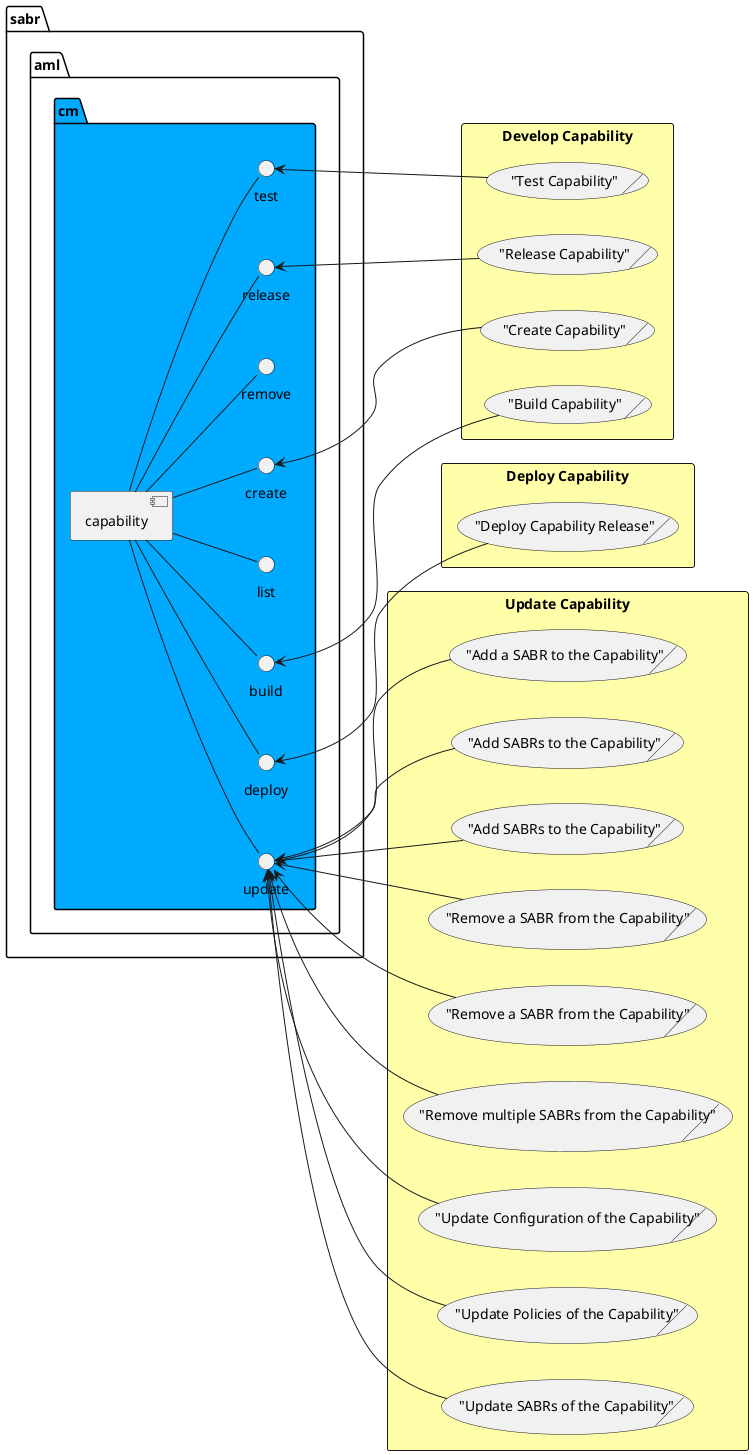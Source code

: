@startuml
left to right direction


    package "sabr" as sabr {
package "aml" as sabraml {
package "cm" as sabramlcm #00aaff {
 component "capability" as sabramlcmcapability
 interface "build" as sabramlcmcapabilitybuild
sabramlcmcapability -- sabramlcmcapabilitybuild
}
}
}

    
    package "sabr" as sabr {
package "aml" as sabraml {
package "cm" as sabramlcm #00aaff {
 component "capability" as sabramlcmcapability
 interface "create" as sabramlcmcapabilitycreate
sabramlcmcapability -- sabramlcmcapabilitycreate
}
}
}

    
    package "sabr" as sabr {
package "aml" as sabraml {
package "cm" as sabramlcm #00aaff {
 component "capability" as sabramlcmcapability
 interface "deploy" as sabramlcmcapabilitydeploy
sabramlcmcapability -- sabramlcmcapabilitydeploy
}
}
}

    
    package "sabr" as sabr {
package "aml" as sabraml {
package "cm" as sabramlcm #00aaff {
 component "capability" as sabramlcmcapability
 interface "list" as sabramlcmcapabilitylist
sabramlcmcapability -- sabramlcmcapabilitylist
}
}
}

    
    package "sabr" as sabr {
package "aml" as sabraml {
package "cm" as sabramlcm #00aaff {
 component "capability" as sabramlcmcapability
 interface "release" as sabramlcmcapabilityrelease
sabramlcmcapability -- sabramlcmcapabilityrelease
}
}
}

    
    package "sabr" as sabr {
package "aml" as sabraml {
package "cm" as sabramlcm #00aaff {
 component "capability" as sabramlcmcapability
 interface "remove" as sabramlcmcapabilityremove
sabramlcmcapability -- sabramlcmcapabilityremove
}
}
}

    
    package "sabr" as sabr {
package "aml" as sabraml {
package "cm" as sabramlcm #00aaff {
 component "capability" as sabramlcmcapability
 interface "test" as sabramlcmcapabilitytest
sabramlcmcapability -- sabramlcmcapabilitytest
}
}
}

    
    package "sabr" as sabr {
package "aml" as sabraml {
package "cm" as sabramlcm #00aaff {
 component "capability" as sabramlcmcapability
 interface "update" as sabramlcmcapabilityupdate
sabramlcmcapability -- sabramlcmcapabilityupdate
}
}
}

    



        rectangle "Deploy Capability" as DeployCapability #ffffaa {
            ("Deploy Capability Release")/ as DevOpsEngineerDeployCapabilityDeployCapabilityRelease
        }
    
    sabramlcmcapabilitydeploy <-- DevOpsEngineerDeployCapabilityDeployCapabilityRelease
    

        rectangle "Develop Capability" as DevelopCapability #ffffaa {
            ("Build Capability")/ as DevOpsEngineerDevelopCapabilityBuildCapability
        }
    
    sabramlcmcapabilitybuild <-- DevOpsEngineerDevelopCapabilityBuildCapability
    
        rectangle "Develop Capability" as DevelopCapability #ffffaa {
            ("Create Capability")/ as DevOpsEngineerDevelopCapabilityCreateCapability
        }
    
    sabramlcmcapabilitycreate <-- DevOpsEngineerDevelopCapabilityCreateCapability
    
        rectangle "Develop Capability" as DevelopCapability #ffffaa {
            ("Release Capability")/ as DevOpsEngineerDevelopCapabilityReleaseCapability
        }
    
    sabramlcmcapabilityrelease <-- DevOpsEngineerDevelopCapabilityReleaseCapability
    
        rectangle "Develop Capability" as DevelopCapability #ffffaa {
            ("Test Capability")/ as DevOpsEngineerDevelopCapabilityTestCapability
        }
    
    sabramlcmcapabilitytest <-- DevOpsEngineerDevelopCapabilityTestCapability
    


        rectangle "Update Capability" as UpdateCapability #ffffaa {
            ("Add a SABR to the Capability")/ as DevOpsEngineerUpdateCapabilityAddaSABRtotheCapability
        }
    
    sabramlcmcapabilityupdate <-- DevOpsEngineerUpdateCapabilityAddaSABRtotheCapability
    
        rectangle "Update Capability" as UpdateCapability #ffffaa {
            ("Add SABRs to the Capability")/ as ApplicationDeveloperUpdateCapabilityAddSABRstotheCapability
        }
    
    sabramlcmcapabilityupdate <-- ApplicationDeveloperUpdateCapabilityAddSABRstotheCapability
    
        rectangle "Update Capability" as UpdateCapability #ffffaa {
            ("Add SABRs to the Capability")/ as DevOpsEngineerUpdateCapabilityAddSABRstotheCapability
        }
    
    sabramlcmcapabilityupdate <-- DevOpsEngineerUpdateCapabilityAddSABRstotheCapability
    
        rectangle "Update Capability" as UpdateCapability #ffffaa {
            ("Remove a SABR from the Capability")/ as DevOpsEngineerUpdateCapabilityRemoveaSABRfromtheCapability
        }
    
    sabramlcmcapabilityupdate <-- DevOpsEngineerUpdateCapabilityRemoveaSABRfromtheCapability
    
        rectangle "Update Capability" as UpdateCapability #ffffaa {
            ("Remove a SABR from the Capability")/ as ApplicationDeveloperUpdateCapabilityRemoveaSABRfromtheCapability
        }
    
    sabramlcmcapabilityupdate <-- ApplicationDeveloperUpdateCapabilityRemoveaSABRfromtheCapability
    
        rectangle "Update Capability" as UpdateCapability #ffffaa {
            ("Remove multiple SABRs from the Capability")/ as DevOpsEngineerUpdateCapabilityRemovemultipleSABRsfromtheCapability
        }
    
    sabramlcmcapabilityupdate <-- DevOpsEngineerUpdateCapabilityRemovemultipleSABRsfromtheCapability
    
        rectangle "Update Capability" as UpdateCapability #ffffaa {
            ("Update Configuration of the Capability")/ as DevOpsEngineerUpdateCapabilityUpdateConfigurationoftheCapability
        }
    
    sabramlcmcapabilityupdate <-- DevOpsEngineerUpdateCapabilityUpdateConfigurationoftheCapability
    
        rectangle "Update Capability" as UpdateCapability #ffffaa {
            ("Update Policies of the Capability")/ as DevOpsEngineerUpdateCapabilityUpdatePoliciesoftheCapability
        }
    
    sabramlcmcapabilityupdate <-- DevOpsEngineerUpdateCapabilityUpdatePoliciesoftheCapability
    
        rectangle "Update Capability" as UpdateCapability #ffffaa {
            ("Update SABRs of the Capability")/ as DevOpsEngineerUpdateCapabilityUpdateSABRsoftheCapability
        }
    
    sabramlcmcapabilityupdate <-- DevOpsEngineerUpdateCapabilityUpdateSABRsoftheCapability
    










@enduml
